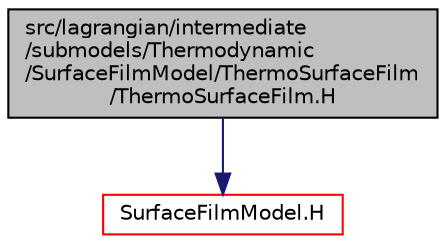 digraph "src/lagrangian/intermediate/submodels/Thermodynamic/SurfaceFilmModel/ThermoSurfaceFilm/ThermoSurfaceFilm.H"
{
  bgcolor="transparent";
  edge [fontname="Helvetica",fontsize="10",labelfontname="Helvetica",labelfontsize="10"];
  node [fontname="Helvetica",fontsize="10",shape=record];
  Node1 [label="src/lagrangian/intermediate\l/submodels/Thermodynamic\l/SurfaceFilmModel/ThermoSurfaceFilm\l/ThermoSurfaceFilm.H",height=0.2,width=0.4,color="black", fillcolor="grey75", style="filled" fontcolor="black"];
  Node1 -> Node2 [color="midnightblue",fontsize="10",style="solid",fontname="Helvetica"];
  Node2 [label="SurfaceFilmModel.H",height=0.2,width=0.4,color="red",URL="$SurfaceFilmModel_8H.html"];
}
